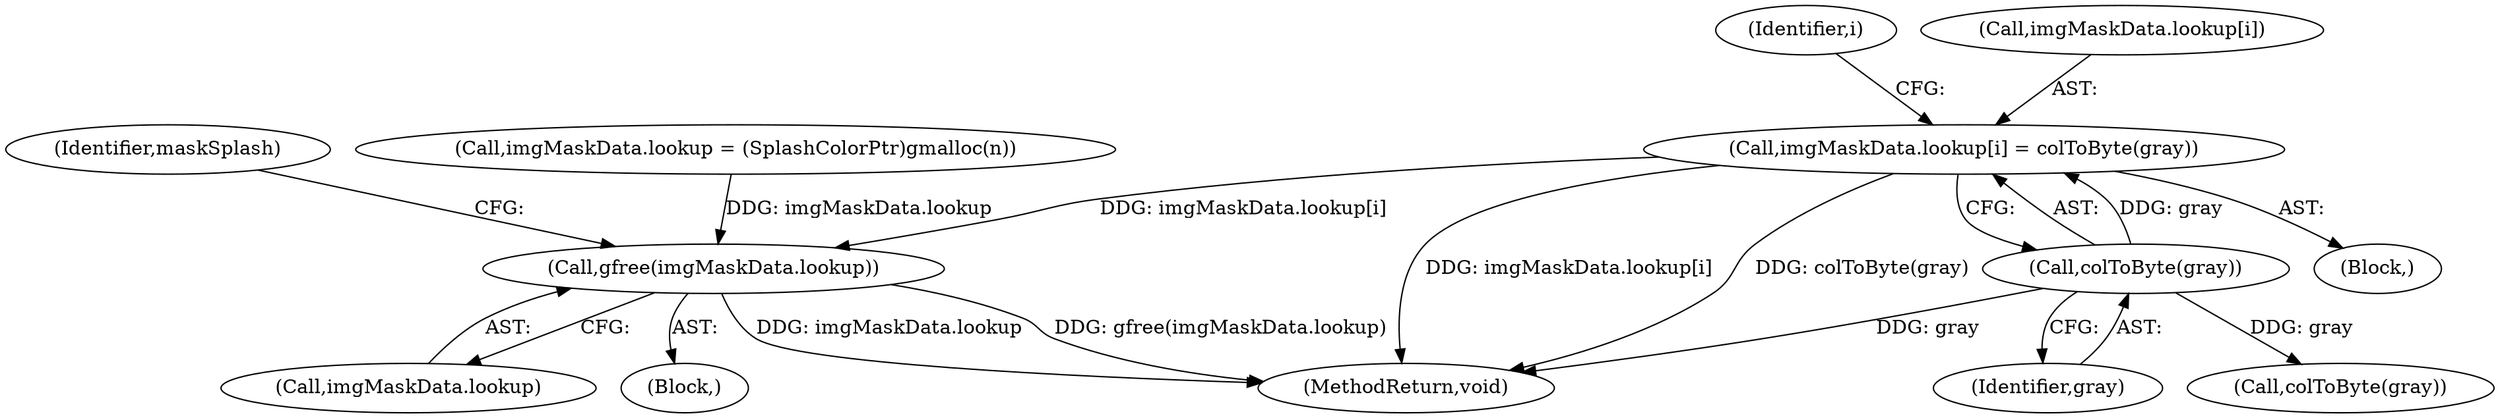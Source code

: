digraph "0_poppler_7b2d314a61fd0e12f47c62996cb49ec0d1ba747a_12@array" {
"1000251" [label="(Call,imgMaskData.lookup[i] = colToByte(gray))"];
"1000257" [label="(Call,colToByte(gray))"];
"1000288" [label="(Call,gfree(imgMaskData.lookup))"];
"1000240" [label="(Block,)"];
"1000293" [label="(Identifier,maskSplash)"];
"1000111" [label="(Block,)"];
"1000288" [label="(Call,gfree(imgMaskData.lookup))"];
"1000662" [label="(MethodReturn,void)"];
"1000289" [label="(Call,imgMaskData.lookup)"];
"1000387" [label="(Call,colToByte(gray))"];
"1000223" [label="(Call,imgMaskData.lookup = (SplashColorPtr)gmalloc(n))"];
"1000258" [label="(Identifier,gray)"];
"1000251" [label="(Call,imgMaskData.lookup[i] = colToByte(gray))"];
"1000239" [label="(Identifier,i)"];
"1000257" [label="(Call,colToByte(gray))"];
"1000252" [label="(Call,imgMaskData.lookup[i])"];
"1000251" -> "1000240"  [label="AST: "];
"1000251" -> "1000257"  [label="CFG: "];
"1000252" -> "1000251"  [label="AST: "];
"1000257" -> "1000251"  [label="AST: "];
"1000239" -> "1000251"  [label="CFG: "];
"1000251" -> "1000662"  [label="DDG: imgMaskData.lookup[i]"];
"1000251" -> "1000662"  [label="DDG: colToByte(gray)"];
"1000257" -> "1000251"  [label="DDG: gray"];
"1000251" -> "1000288"  [label="DDG: imgMaskData.lookup[i]"];
"1000257" -> "1000258"  [label="CFG: "];
"1000258" -> "1000257"  [label="AST: "];
"1000257" -> "1000662"  [label="DDG: gray"];
"1000257" -> "1000387"  [label="DDG: gray"];
"1000288" -> "1000111"  [label="AST: "];
"1000288" -> "1000289"  [label="CFG: "];
"1000289" -> "1000288"  [label="AST: "];
"1000293" -> "1000288"  [label="CFG: "];
"1000288" -> "1000662"  [label="DDG: imgMaskData.lookup"];
"1000288" -> "1000662"  [label="DDG: gfree(imgMaskData.lookup)"];
"1000223" -> "1000288"  [label="DDG: imgMaskData.lookup"];
}
